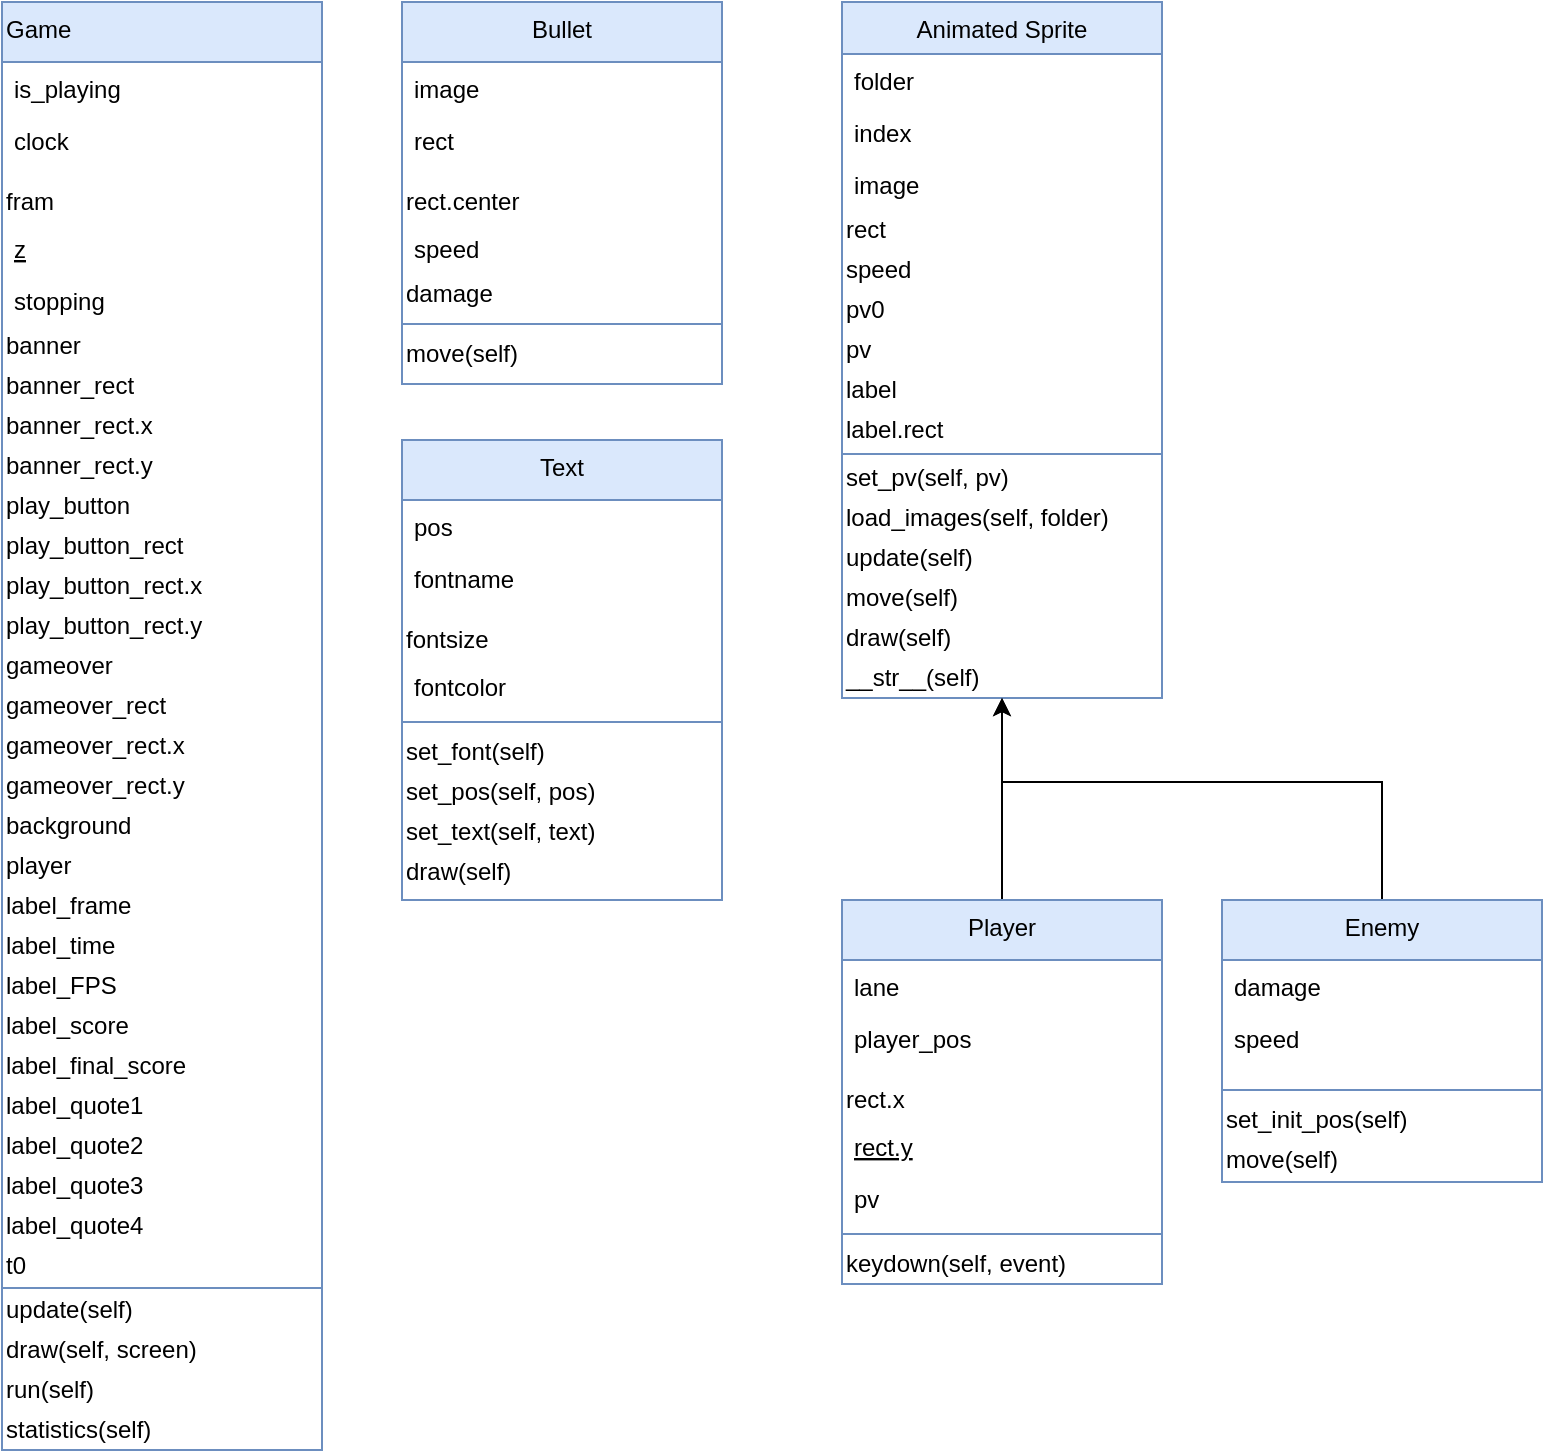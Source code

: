 <mxfile version="14.7.3" type="github">
  <diagram id="C5RBs43oDa-KdzZeNtuy" name="Page-1">
    <mxGraphModel dx="1238" dy="548" grid="1" gridSize="10" guides="1" tooltips="1" connect="1" arrows="1" fold="1" page="1" pageScale="1" pageWidth="827" pageHeight="1169" math="0" shadow="0">
      <root>
        <mxCell id="WIyWlLk6GJQsqaUBKTNV-0" />
        <mxCell id="WIyWlLk6GJQsqaUBKTNV-1" parent="WIyWlLk6GJQsqaUBKTNV-0" />
        <mxCell id="zkfFHV4jXpPFQw0GAbJ--0" value="Animated Sprite" style="swimlane;fontStyle=0;align=center;verticalAlign=top;childLayout=stackLayout;horizontal=1;startSize=26;horizontalStack=0;resizeParent=1;resizeLast=0;collapsible=1;marginBottom=0;rounded=0;shadow=0;strokeWidth=1;fillColor=#dae8fc;strokeColor=#6c8ebf;" parent="WIyWlLk6GJQsqaUBKTNV-1" vertex="1">
          <mxGeometry x="440" y="20" width="160" height="348" as="geometry">
            <mxRectangle x="230" y="140" width="160" height="26" as="alternateBounds" />
          </mxGeometry>
        </mxCell>
        <mxCell id="zkfFHV4jXpPFQw0GAbJ--1" value="folder" style="text;align=left;verticalAlign=top;spacingLeft=4;spacingRight=4;overflow=hidden;rotatable=0;points=[[0,0.5],[1,0.5]];portConstraint=eastwest;" parent="zkfFHV4jXpPFQw0GAbJ--0" vertex="1">
          <mxGeometry y="26" width="160" height="26" as="geometry" />
        </mxCell>
        <mxCell id="zkfFHV4jXpPFQw0GAbJ--2" value="index" style="text;align=left;verticalAlign=top;spacingLeft=4;spacingRight=4;overflow=hidden;rotatable=0;points=[[0,0.5],[1,0.5]];portConstraint=eastwest;rounded=0;shadow=0;html=0;" parent="zkfFHV4jXpPFQw0GAbJ--0" vertex="1">
          <mxGeometry y="52" width="160" height="26" as="geometry" />
        </mxCell>
        <mxCell id="zkfFHV4jXpPFQw0GAbJ--3" value="image" style="text;align=left;verticalAlign=top;spacingLeft=4;spacingRight=4;overflow=hidden;rotatable=0;points=[[0,0.5],[1,0.5]];portConstraint=eastwest;rounded=0;shadow=0;html=0;" parent="zkfFHV4jXpPFQw0GAbJ--0" vertex="1">
          <mxGeometry y="78" width="160" height="26" as="geometry" />
        </mxCell>
        <mxCell id="EvfvX-tzPyEWIJLofch1-0" value="rect" style="text;html=1;resizable=0;autosize=1;align=left;verticalAlign=middle;points=[];fillColor=none;strokeColor=none;rounded=0;" vertex="1" parent="zkfFHV4jXpPFQw0GAbJ--0">
          <mxGeometry y="104" width="160" height="20" as="geometry" />
        </mxCell>
        <mxCell id="EvfvX-tzPyEWIJLofch1-1" value="speed" style="text;html=1;resizable=0;autosize=1;align=left;verticalAlign=middle;points=[];fillColor=none;strokeColor=none;rounded=0;rotation=0;" vertex="1" parent="zkfFHV4jXpPFQw0GAbJ--0">
          <mxGeometry y="124" width="160" height="20" as="geometry" />
        </mxCell>
        <mxCell id="EvfvX-tzPyEWIJLofch1-2" value="pv0" style="text;html=1;resizable=0;autosize=1;align=left;verticalAlign=middle;points=[];fillColor=none;strokeColor=none;rounded=0;" vertex="1" parent="zkfFHV4jXpPFQw0GAbJ--0">
          <mxGeometry y="144" width="160" height="20" as="geometry" />
        </mxCell>
        <mxCell id="EvfvX-tzPyEWIJLofch1-3" value="pv" style="text;html=1;resizable=0;autosize=1;align=left;verticalAlign=middle;points=[];fillColor=none;strokeColor=none;rounded=0;" vertex="1" parent="zkfFHV4jXpPFQw0GAbJ--0">
          <mxGeometry y="164" width="160" height="20" as="geometry" />
        </mxCell>
        <mxCell id="EvfvX-tzPyEWIJLofch1-4" value="label" style="text;html=1;align=left;verticalAlign=middle;resizable=0;points=[];autosize=1;strokeColor=none;" vertex="1" parent="zkfFHV4jXpPFQw0GAbJ--0">
          <mxGeometry y="184" width="160" height="20" as="geometry" />
        </mxCell>
        <mxCell id="EvfvX-tzPyEWIJLofch1-5" value="label.rect" style="text;html=1;resizable=0;autosize=1;align=left;verticalAlign=middle;points=[];fillColor=none;strokeColor=none;rounded=0;" vertex="1" parent="zkfFHV4jXpPFQw0GAbJ--0">
          <mxGeometry y="204" width="160" height="20" as="geometry" />
        </mxCell>
        <mxCell id="zkfFHV4jXpPFQw0GAbJ--4" value="" style="line;html=1;strokeWidth=1;align=left;verticalAlign=middle;spacingTop=-1;spacingLeft=3;spacingRight=3;rotatable=0;labelPosition=right;points=[];portConstraint=eastwest;fillColor=#dae8fc;strokeColor=#6c8ebf;" parent="zkfFHV4jXpPFQw0GAbJ--0" vertex="1">
          <mxGeometry y="224" width="160" height="4" as="geometry" />
        </mxCell>
        <mxCell id="EvfvX-tzPyEWIJLofch1-6" value="set_pv(self, pv)" style="text;html=1;resizable=0;autosize=1;align=left;verticalAlign=middle;points=[];fillColor=none;strokeColor=none;rounded=0;" vertex="1" parent="zkfFHV4jXpPFQw0GAbJ--0">
          <mxGeometry y="228" width="160" height="20" as="geometry" />
        </mxCell>
        <mxCell id="EvfvX-tzPyEWIJLofch1-7" value="load_images(self, folder)" style="text;html=1;resizable=0;autosize=1;align=left;verticalAlign=middle;points=[];fillColor=none;strokeColor=none;rounded=0;" vertex="1" parent="zkfFHV4jXpPFQw0GAbJ--0">
          <mxGeometry y="248" width="160" height="20" as="geometry" />
        </mxCell>
        <mxCell id="EvfvX-tzPyEWIJLofch1-8" value="update(self)" style="text;html=1;resizable=0;autosize=1;align=left;verticalAlign=middle;points=[];fillColor=none;strokeColor=none;rounded=0;" vertex="1" parent="zkfFHV4jXpPFQw0GAbJ--0">
          <mxGeometry y="268" width="160" height="20" as="geometry" />
        </mxCell>
        <mxCell id="EvfvX-tzPyEWIJLofch1-9" value="move(self)" style="text;html=1;resizable=0;autosize=1;align=left;verticalAlign=middle;points=[];fillColor=none;strokeColor=none;rounded=0;" vertex="1" parent="zkfFHV4jXpPFQw0GAbJ--0">
          <mxGeometry y="288" width="160" height="20" as="geometry" />
        </mxCell>
        <mxCell id="EvfvX-tzPyEWIJLofch1-10" value="draw(self)" style="text;html=1;resizable=0;autosize=1;align=left;verticalAlign=middle;points=[];fillColor=none;strokeColor=none;rounded=0;" vertex="1" parent="zkfFHV4jXpPFQw0GAbJ--0">
          <mxGeometry y="308" width="160" height="20" as="geometry" />
        </mxCell>
        <mxCell id="EvfvX-tzPyEWIJLofch1-11" value="__str__(self)" style="text;html=1;resizable=0;autosize=1;align=left;verticalAlign=middle;points=[];fillColor=none;strokeColor=none;rounded=0;" vertex="1" parent="zkfFHV4jXpPFQw0GAbJ--0">
          <mxGeometry y="328" width="160" height="20" as="geometry" />
        </mxCell>
        <mxCell id="zkfFHV4jXpPFQw0GAbJ--6" value="Game" style="swimlane;fontStyle=0;align=left;verticalAlign=top;childLayout=stackLayout;horizontal=1;startSize=30;horizontalStack=0;resizeParent=1;resizeLast=0;collapsible=1;marginBottom=0;rounded=0;shadow=0;strokeWidth=1;swimlaneFillColor=none;fillColor=#dae8fc;strokeColor=#6c8ebf;" parent="WIyWlLk6GJQsqaUBKTNV-1" vertex="1">
          <mxGeometry x="20" y="20" width="160" height="724" as="geometry">
            <mxRectangle x="130" y="380" width="160" height="26" as="alternateBounds" />
          </mxGeometry>
        </mxCell>
        <mxCell id="zkfFHV4jXpPFQw0GAbJ--7" value="is_playing" style="text;align=left;verticalAlign=top;spacingLeft=4;spacingRight=4;overflow=hidden;rotatable=0;points=[[0,0.5],[1,0.5]];portConstraint=eastwest;" parent="zkfFHV4jXpPFQw0GAbJ--6" vertex="1">
          <mxGeometry y="30" width="160" height="26" as="geometry" />
        </mxCell>
        <mxCell id="zkfFHV4jXpPFQw0GAbJ--8" value="clock" style="text;align=left;verticalAlign=top;spacingLeft=4;spacingRight=4;overflow=hidden;rotatable=0;points=[[0,0.5],[1,0.5]];portConstraint=eastwest;rounded=0;shadow=0;html=0;" parent="zkfFHV4jXpPFQw0GAbJ--6" vertex="1">
          <mxGeometry y="56" width="160" height="34" as="geometry" />
        </mxCell>
        <mxCell id="E1siyjuTaNm7iV4Au7DL-0" value="fram" style="text;html=1;resizable=0;autosize=1;align=left;verticalAlign=middle;points=[];fillColor=none;strokeColor=none;rounded=0;" parent="zkfFHV4jXpPFQw0GAbJ--6" vertex="1">
          <mxGeometry y="90" width="160" height="20" as="geometry" />
        </mxCell>
        <mxCell id="zkfFHV4jXpPFQw0GAbJ--10" value="z" style="text;align=left;verticalAlign=top;spacingLeft=4;spacingRight=4;overflow=hidden;rotatable=0;points=[[0,0.5],[1,0.5]];portConstraint=eastwest;fontStyle=4" parent="zkfFHV4jXpPFQw0GAbJ--6" vertex="1">
          <mxGeometry y="110" width="160" height="26" as="geometry" />
        </mxCell>
        <mxCell id="zkfFHV4jXpPFQw0GAbJ--11" value="stopping" style="text;align=left;verticalAlign=top;spacingLeft=4;spacingRight=4;overflow=hidden;rotatable=0;points=[[0,0.5],[1,0.5]];portConstraint=eastwest;" parent="zkfFHV4jXpPFQw0GAbJ--6" vertex="1">
          <mxGeometry y="136" width="160" height="26" as="geometry" />
        </mxCell>
        <mxCell id="E1siyjuTaNm7iV4Au7DL-1" value="banner" style="text;html=1;resizable=0;autosize=1;align=left;verticalAlign=middle;points=[];fillColor=none;strokeColor=none;rounded=0;" parent="zkfFHV4jXpPFQw0GAbJ--6" vertex="1">
          <mxGeometry y="162" width="160" height="20" as="geometry" />
        </mxCell>
        <mxCell id="E1siyjuTaNm7iV4Au7DL-2" value="banner_rect" style="text;html=1;resizable=0;autosize=1;align=left;verticalAlign=middle;points=[];fillColor=none;strokeColor=none;rounded=0;" parent="zkfFHV4jXpPFQw0GAbJ--6" vertex="1">
          <mxGeometry y="182" width="160" height="20" as="geometry" />
        </mxCell>
        <mxCell id="E1siyjuTaNm7iV4Au7DL-3" value="banner_rect.x" style="text;html=1;resizable=0;autosize=1;align=left;verticalAlign=middle;points=[];fillColor=none;strokeColor=none;rounded=0;" parent="zkfFHV4jXpPFQw0GAbJ--6" vertex="1">
          <mxGeometry y="202" width="160" height="20" as="geometry" />
        </mxCell>
        <mxCell id="EvfvX-tzPyEWIJLofch1-15" value="banner_rect.y" style="text;html=1;resizable=0;autosize=1;align=left;verticalAlign=middle;points=[];fillColor=none;strokeColor=none;rounded=0;" vertex="1" parent="zkfFHV4jXpPFQw0GAbJ--6">
          <mxGeometry y="222" width="160" height="20" as="geometry" />
        </mxCell>
        <mxCell id="EvfvX-tzPyEWIJLofch1-16" value="play_button" style="text;html=1;resizable=0;autosize=1;align=left;verticalAlign=middle;points=[];fillColor=none;strokeColor=none;rounded=0;" vertex="1" parent="zkfFHV4jXpPFQw0GAbJ--6">
          <mxGeometry y="242" width="160" height="20" as="geometry" />
        </mxCell>
        <mxCell id="EvfvX-tzPyEWIJLofch1-17" value="play_button_rect" style="text;html=1;resizable=0;autosize=1;align=left;verticalAlign=middle;points=[];fillColor=none;strokeColor=none;rounded=0;" vertex="1" parent="zkfFHV4jXpPFQw0GAbJ--6">
          <mxGeometry y="262" width="160" height="20" as="geometry" />
        </mxCell>
        <mxCell id="EvfvX-tzPyEWIJLofch1-18" value="play_button_rect.x" style="text;html=1;resizable=0;autosize=1;align=left;verticalAlign=middle;points=[];fillColor=none;strokeColor=none;rounded=0;" vertex="1" parent="zkfFHV4jXpPFQw0GAbJ--6">
          <mxGeometry y="282" width="160" height="20" as="geometry" />
        </mxCell>
        <mxCell id="EvfvX-tzPyEWIJLofch1-19" value="play_button_rect.y" style="text;html=1;resizable=0;autosize=1;align=left;verticalAlign=middle;points=[];fillColor=none;strokeColor=none;rounded=0;" vertex="1" parent="zkfFHV4jXpPFQw0GAbJ--6">
          <mxGeometry y="302" width="160" height="20" as="geometry" />
        </mxCell>
        <mxCell id="EvfvX-tzPyEWIJLofch1-20" value="gameover" style="text;html=1;resizable=0;autosize=1;align=left;verticalAlign=middle;points=[];fillColor=none;strokeColor=none;rounded=0;" vertex="1" parent="zkfFHV4jXpPFQw0GAbJ--6">
          <mxGeometry y="322" width="160" height="20" as="geometry" />
        </mxCell>
        <mxCell id="EvfvX-tzPyEWIJLofch1-21" value="gameover_rect" style="text;html=1;resizable=0;autosize=1;align=left;verticalAlign=middle;points=[];fillColor=none;strokeColor=none;rounded=0;" vertex="1" parent="zkfFHV4jXpPFQw0GAbJ--6">
          <mxGeometry y="342" width="160" height="20" as="geometry" />
        </mxCell>
        <mxCell id="EvfvX-tzPyEWIJLofch1-22" value="gameover_rect.x" style="text;html=1;resizable=0;autosize=1;align=left;verticalAlign=middle;points=[];fillColor=none;strokeColor=none;rounded=0;" vertex="1" parent="zkfFHV4jXpPFQw0GAbJ--6">
          <mxGeometry y="362" width="160" height="20" as="geometry" />
        </mxCell>
        <mxCell id="EvfvX-tzPyEWIJLofch1-23" value="gameover_rect.y" style="text;html=1;resizable=0;autosize=1;align=left;verticalAlign=middle;points=[];fillColor=none;strokeColor=none;rounded=0;" vertex="1" parent="zkfFHV4jXpPFQw0GAbJ--6">
          <mxGeometry y="382" width="160" height="20" as="geometry" />
        </mxCell>
        <mxCell id="EvfvX-tzPyEWIJLofch1-24" value="background" style="text;html=1;resizable=0;autosize=1;align=left;verticalAlign=middle;points=[];fillColor=none;strokeColor=none;rounded=0;" vertex="1" parent="zkfFHV4jXpPFQw0GAbJ--6">
          <mxGeometry y="402" width="160" height="20" as="geometry" />
        </mxCell>
        <mxCell id="EvfvX-tzPyEWIJLofch1-25" value="player" style="text;html=1;resizable=0;autosize=1;align=left;verticalAlign=middle;points=[];fillColor=none;strokeColor=none;rounded=0;" vertex="1" parent="zkfFHV4jXpPFQw0GAbJ--6">
          <mxGeometry y="422" width="160" height="20" as="geometry" />
        </mxCell>
        <mxCell id="EvfvX-tzPyEWIJLofch1-26" value="label_frame" style="text;html=1;resizable=0;autosize=1;align=left;verticalAlign=middle;points=[];fillColor=none;strokeColor=none;rounded=0;" vertex="1" parent="zkfFHV4jXpPFQw0GAbJ--6">
          <mxGeometry y="442" width="160" height="20" as="geometry" />
        </mxCell>
        <mxCell id="EvfvX-tzPyEWIJLofch1-27" value="label_time" style="text;html=1;resizable=0;autosize=1;align=left;verticalAlign=middle;points=[];fillColor=none;strokeColor=none;rounded=0;" vertex="1" parent="zkfFHV4jXpPFQw0GAbJ--6">
          <mxGeometry y="462" width="160" height="20" as="geometry" />
        </mxCell>
        <mxCell id="EvfvX-tzPyEWIJLofch1-28" value="label_FPS" style="text;html=1;resizable=0;autosize=1;align=left;verticalAlign=middle;points=[];fillColor=none;strokeColor=none;rounded=0;" vertex="1" parent="zkfFHV4jXpPFQw0GAbJ--6">
          <mxGeometry y="482" width="160" height="20" as="geometry" />
        </mxCell>
        <mxCell id="EvfvX-tzPyEWIJLofch1-29" value="label_score" style="text;html=1;resizable=0;autosize=1;align=left;verticalAlign=middle;points=[];fillColor=none;strokeColor=none;rounded=0;" vertex="1" parent="zkfFHV4jXpPFQw0GAbJ--6">
          <mxGeometry y="502" width="160" height="20" as="geometry" />
        </mxCell>
        <mxCell id="EvfvX-tzPyEWIJLofch1-30" value="label_final_score" style="text;html=1;resizable=0;autosize=1;align=left;verticalAlign=middle;points=[];fillColor=none;strokeColor=none;rounded=0;" vertex="1" parent="zkfFHV4jXpPFQw0GAbJ--6">
          <mxGeometry y="522" width="160" height="20" as="geometry" />
        </mxCell>
        <mxCell id="EvfvX-tzPyEWIJLofch1-31" value="label_quote1" style="text;html=1;resizable=0;autosize=1;align=left;verticalAlign=middle;points=[];fillColor=none;strokeColor=none;rounded=0;" vertex="1" parent="zkfFHV4jXpPFQw0GAbJ--6">
          <mxGeometry y="542" width="160" height="20" as="geometry" />
        </mxCell>
        <mxCell id="EvfvX-tzPyEWIJLofch1-32" value="label_quote2" style="text;html=1;resizable=0;autosize=1;align=left;verticalAlign=middle;points=[];fillColor=none;strokeColor=none;rounded=0;" vertex="1" parent="zkfFHV4jXpPFQw0GAbJ--6">
          <mxGeometry y="562" width="160" height="20" as="geometry" />
        </mxCell>
        <mxCell id="EvfvX-tzPyEWIJLofch1-33" value="label_quote3" style="text;html=1;resizable=0;autosize=1;align=left;verticalAlign=middle;points=[];fillColor=none;strokeColor=none;rounded=0;" vertex="1" parent="zkfFHV4jXpPFQw0GAbJ--6">
          <mxGeometry y="582" width="160" height="20" as="geometry" />
        </mxCell>
        <mxCell id="EvfvX-tzPyEWIJLofch1-34" value="label_quote4" style="text;html=1;resizable=0;autosize=1;align=left;verticalAlign=middle;points=[];fillColor=none;strokeColor=none;rounded=0;" vertex="1" parent="zkfFHV4jXpPFQw0GAbJ--6">
          <mxGeometry y="602" width="160" height="20" as="geometry" />
        </mxCell>
        <mxCell id="EvfvX-tzPyEWIJLofch1-35" value="t0" style="text;html=1;resizable=0;autosize=1;align=left;verticalAlign=middle;points=[];fillColor=none;strokeColor=none;rounded=0;" vertex="1" parent="zkfFHV4jXpPFQw0GAbJ--6">
          <mxGeometry y="622" width="160" height="20" as="geometry" />
        </mxCell>
        <mxCell id="zkfFHV4jXpPFQw0GAbJ--9" value="" style="line;html=1;strokeWidth=1;align=left;verticalAlign=middle;spacingTop=-1;spacingLeft=3;spacingRight=3;rotatable=0;labelPosition=right;points=[];portConstraint=eastwest;fillColor=#dae8fc;strokeColor=#6c8ebf;" parent="zkfFHV4jXpPFQw0GAbJ--6" vertex="1">
          <mxGeometry y="642" width="160" height="2" as="geometry" />
        </mxCell>
        <mxCell id="EvfvX-tzPyEWIJLofch1-36" value="update(self)" style="text;html=1;resizable=0;autosize=1;align=left;verticalAlign=middle;points=[];fillColor=none;strokeColor=none;rounded=0;" vertex="1" parent="zkfFHV4jXpPFQw0GAbJ--6">
          <mxGeometry y="644" width="160" height="20" as="geometry" />
        </mxCell>
        <mxCell id="EvfvX-tzPyEWIJLofch1-37" value="draw(self, screen)" style="text;html=1;resizable=0;autosize=1;align=left;verticalAlign=middle;points=[];fillColor=none;strokeColor=none;rounded=0;" vertex="1" parent="zkfFHV4jXpPFQw0GAbJ--6">
          <mxGeometry y="664" width="160" height="20" as="geometry" />
        </mxCell>
        <mxCell id="EvfvX-tzPyEWIJLofch1-38" value="run(self)" style="text;html=1;resizable=0;autosize=1;align=left;verticalAlign=middle;points=[];fillColor=none;strokeColor=none;rounded=0;" vertex="1" parent="zkfFHV4jXpPFQw0GAbJ--6">
          <mxGeometry y="684" width="160" height="20" as="geometry" />
        </mxCell>
        <mxCell id="EvfvX-tzPyEWIJLofch1-39" value="statistics(self)" style="text;html=1;resizable=0;autosize=1;align=left;verticalAlign=middle;points=[];fillColor=none;strokeColor=none;rounded=0;" vertex="1" parent="zkfFHV4jXpPFQw0GAbJ--6">
          <mxGeometry y="704" width="160" height="20" as="geometry" />
        </mxCell>
        <mxCell id="EvfvX-tzPyEWIJLofch1-14" style="edgeStyle=orthogonalEdgeStyle;rounded=0;orthogonalLoop=1;jettySize=auto;html=1;" edge="1" parent="WIyWlLk6GJQsqaUBKTNV-1" source="E1siyjuTaNm7iV4Au7DL-7" target="zkfFHV4jXpPFQw0GAbJ--0">
          <mxGeometry relative="1" as="geometry">
            <Array as="points">
              <mxPoint x="710" y="410" />
              <mxPoint x="520" y="410" />
            </Array>
          </mxGeometry>
        </mxCell>
        <mxCell id="E1siyjuTaNm7iV4Au7DL-7" value="Enemy" style="swimlane;fontStyle=0;align=center;verticalAlign=top;childLayout=stackLayout;horizontal=1;startSize=30;horizontalStack=0;resizeParent=1;resizeLast=0;collapsible=1;marginBottom=0;rounded=0;shadow=0;strokeWidth=1;swimlaneFillColor=none;fillColor=#dae8fc;strokeColor=#6c8ebf;" parent="WIyWlLk6GJQsqaUBKTNV-1" vertex="1">
          <mxGeometry x="630" y="469" width="160" height="141" as="geometry">
            <mxRectangle x="130" y="380" width="160" height="26" as="alternateBounds" />
          </mxGeometry>
        </mxCell>
        <mxCell id="E1siyjuTaNm7iV4Au7DL-8" value="damage" style="text;align=left;verticalAlign=top;spacingLeft=4;spacingRight=4;overflow=hidden;rotatable=0;points=[[0,0.5],[1,0.5]];portConstraint=eastwest;" parent="E1siyjuTaNm7iV4Au7DL-7" vertex="1">
          <mxGeometry y="30" width="160" height="26" as="geometry" />
        </mxCell>
        <mxCell id="E1siyjuTaNm7iV4Au7DL-9" value="speed" style="text;align=left;verticalAlign=top;spacingLeft=4;spacingRight=4;overflow=hidden;rotatable=0;points=[[0,0.5],[1,0.5]];portConstraint=eastwest;rounded=0;shadow=0;html=0;" parent="E1siyjuTaNm7iV4Au7DL-7" vertex="1">
          <mxGeometry y="56" width="160" height="34" as="geometry" />
        </mxCell>
        <mxCell id="E1siyjuTaNm7iV4Au7DL-16" value="" style="line;html=1;strokeWidth=1;align=left;verticalAlign=middle;spacingTop=-1;spacingLeft=3;spacingRight=3;rotatable=0;labelPosition=right;points=[];portConstraint=eastwest;fillColor=#dae8fc;strokeColor=#6c8ebf;" parent="E1siyjuTaNm7iV4Au7DL-7" vertex="1">
          <mxGeometry y="90" width="160" height="10" as="geometry" />
        </mxCell>
        <mxCell id="E1siyjuTaNm7iV4Au7DL-17" value="set_init_pos(self)" style="text;html=1;resizable=0;autosize=1;align=left;verticalAlign=middle;points=[];fillColor=none;strokeColor=none;rounded=0;" parent="E1siyjuTaNm7iV4Au7DL-7" vertex="1">
          <mxGeometry y="100" width="160" height="20" as="geometry" />
        </mxCell>
        <mxCell id="E1siyjuTaNm7iV4Au7DL-18" value="move(self)" style="text;html=1;resizable=0;autosize=1;align=left;verticalAlign=middle;points=[];fillColor=none;strokeColor=none;rounded=0;" parent="E1siyjuTaNm7iV4Au7DL-7" vertex="1">
          <mxGeometry y="120" width="160" height="20" as="geometry" />
        </mxCell>
        <mxCell id="EvfvX-tzPyEWIJLofch1-13" style="edgeStyle=orthogonalEdgeStyle;rounded=0;orthogonalLoop=1;jettySize=auto;html=1;" edge="1" parent="WIyWlLk6GJQsqaUBKTNV-1" source="E1siyjuTaNm7iV4Au7DL-34" target="zkfFHV4jXpPFQw0GAbJ--0">
          <mxGeometry relative="1" as="geometry" />
        </mxCell>
        <mxCell id="E1siyjuTaNm7iV4Au7DL-34" value="Player" style="swimlane;fontStyle=0;align=center;verticalAlign=top;childLayout=stackLayout;horizontal=1;startSize=30;horizontalStack=0;resizeParent=1;resizeLast=0;collapsible=1;marginBottom=0;rounded=0;shadow=0;strokeWidth=1;swimlaneFillColor=none;fillColor=#dae8fc;strokeColor=#6c8ebf;" parent="WIyWlLk6GJQsqaUBKTNV-1" vertex="1">
          <mxGeometry x="440" y="469" width="160" height="192" as="geometry">
            <mxRectangle x="130" y="380" width="160" height="26" as="alternateBounds" />
          </mxGeometry>
        </mxCell>
        <mxCell id="E1siyjuTaNm7iV4Au7DL-35" value="lane" style="text;align=left;verticalAlign=top;spacingLeft=4;spacingRight=4;overflow=hidden;rotatable=0;points=[[0,0.5],[1,0.5]];portConstraint=eastwest;" parent="E1siyjuTaNm7iV4Au7DL-34" vertex="1">
          <mxGeometry y="30" width="160" height="26" as="geometry" />
        </mxCell>
        <mxCell id="E1siyjuTaNm7iV4Au7DL-36" value="player_pos" style="text;align=left;verticalAlign=top;spacingLeft=4;spacingRight=4;overflow=hidden;rotatable=0;points=[[0,0.5],[1,0.5]];portConstraint=eastwest;rounded=0;shadow=0;html=0;" parent="E1siyjuTaNm7iV4Au7DL-34" vertex="1">
          <mxGeometry y="56" width="160" height="34" as="geometry" />
        </mxCell>
        <mxCell id="E1siyjuTaNm7iV4Au7DL-37" value="rect.x" style="text;html=1;resizable=0;autosize=1;align=left;verticalAlign=middle;points=[];fillColor=none;strokeColor=none;rounded=0;" parent="E1siyjuTaNm7iV4Au7DL-34" vertex="1">
          <mxGeometry y="90" width="160" height="20" as="geometry" />
        </mxCell>
        <mxCell id="E1siyjuTaNm7iV4Au7DL-38" value="rect.y" style="text;align=left;verticalAlign=top;spacingLeft=4;spacingRight=4;overflow=hidden;rotatable=0;points=[[0,0.5],[1,0.5]];portConstraint=eastwest;fontStyle=4" parent="E1siyjuTaNm7iV4Au7DL-34" vertex="1">
          <mxGeometry y="110" width="160" height="26" as="geometry" />
        </mxCell>
        <mxCell id="E1siyjuTaNm7iV4Au7DL-39" value="pv" style="text;align=left;verticalAlign=top;spacingLeft=4;spacingRight=4;overflow=hidden;rotatable=0;points=[[0,0.5],[1,0.5]];portConstraint=eastwest;" parent="E1siyjuTaNm7iV4Au7DL-34" vertex="1">
          <mxGeometry y="136" width="160" height="26" as="geometry" />
        </mxCell>
        <mxCell id="E1siyjuTaNm7iV4Au7DL-43" value="" style="line;html=1;strokeWidth=1;align=left;verticalAlign=middle;spacingTop=-1;spacingLeft=3;spacingRight=3;rotatable=0;labelPosition=right;points=[];portConstraint=eastwest;fillColor=#dae8fc;strokeColor=#6c8ebf;" parent="E1siyjuTaNm7iV4Au7DL-34" vertex="1">
          <mxGeometry y="162" width="160" height="10" as="geometry" />
        </mxCell>
        <mxCell id="E1siyjuTaNm7iV4Au7DL-44" value="keydown(self, event)" style="text;html=1;resizable=0;autosize=1;align=left;verticalAlign=middle;points=[];fillColor=none;strokeColor=none;rounded=0;" parent="E1siyjuTaNm7iV4Au7DL-34" vertex="1">
          <mxGeometry y="172" width="160" height="20" as="geometry" />
        </mxCell>
        <mxCell id="E1siyjuTaNm7iV4Au7DL-48" value="Bullet" style="swimlane;fontStyle=0;align=center;verticalAlign=top;childLayout=stackLayout;horizontal=1;startSize=30;horizontalStack=0;resizeParent=1;resizeLast=0;collapsible=1;marginBottom=0;rounded=0;shadow=0;strokeWidth=1;swimlaneFillColor=none;fillColor=#dae8fc;strokeColor=#6c8ebf;" parent="WIyWlLk6GJQsqaUBKTNV-1" vertex="1">
          <mxGeometry x="220" y="20" width="160" height="191" as="geometry">
            <mxRectangle x="130" y="380" width="160" height="26" as="alternateBounds" />
          </mxGeometry>
        </mxCell>
        <mxCell id="E1siyjuTaNm7iV4Au7DL-49" value="image" style="text;align=left;verticalAlign=top;spacingLeft=4;spacingRight=4;overflow=hidden;rotatable=0;points=[[0,0.5],[1,0.5]];portConstraint=eastwest;" parent="E1siyjuTaNm7iV4Au7DL-48" vertex="1">
          <mxGeometry y="30" width="160" height="26" as="geometry" />
        </mxCell>
        <mxCell id="E1siyjuTaNm7iV4Au7DL-50" value="rect" style="text;align=left;verticalAlign=top;spacingLeft=4;spacingRight=4;overflow=hidden;rotatable=0;points=[[0,0.5],[1,0.5]];portConstraint=eastwest;rounded=0;shadow=0;html=0;" parent="E1siyjuTaNm7iV4Au7DL-48" vertex="1">
          <mxGeometry y="56" width="160" height="34" as="geometry" />
        </mxCell>
        <mxCell id="E1siyjuTaNm7iV4Au7DL-51" value="rect.center" style="text;html=1;resizable=0;autosize=1;align=left;verticalAlign=middle;points=[];fillColor=none;strokeColor=none;rounded=0;" parent="E1siyjuTaNm7iV4Au7DL-48" vertex="1">
          <mxGeometry y="90" width="160" height="20" as="geometry" />
        </mxCell>
        <mxCell id="E1siyjuTaNm7iV4Au7DL-53" value="speed" style="text;align=left;verticalAlign=top;spacingLeft=4;spacingRight=4;overflow=hidden;rotatable=0;points=[[0,0.5],[1,0.5]];portConstraint=eastwest;" parent="E1siyjuTaNm7iV4Au7DL-48" vertex="1">
          <mxGeometry y="110" width="160" height="26" as="geometry" />
        </mxCell>
        <mxCell id="E1siyjuTaNm7iV4Au7DL-54" value="damage" style="text;html=1;resizable=0;autosize=1;align=left;verticalAlign=middle;points=[];fillColor=none;strokeColor=none;rounded=0;" parent="E1siyjuTaNm7iV4Au7DL-48" vertex="1">
          <mxGeometry y="136" width="160" height="20" as="geometry" />
        </mxCell>
        <mxCell id="E1siyjuTaNm7iV4Au7DL-56" value="" style="line;html=1;strokeWidth=1;align=left;verticalAlign=middle;spacingTop=-1;spacingLeft=3;spacingRight=3;rotatable=0;labelPosition=right;points=[];portConstraint=eastwest;fillColor=#dae8fc;strokeColor=#6c8ebf;" parent="E1siyjuTaNm7iV4Au7DL-48" vertex="1">
          <mxGeometry y="156" width="160" height="10" as="geometry" />
        </mxCell>
        <mxCell id="E1siyjuTaNm7iV4Au7DL-57" value="move(self)" style="text;html=1;resizable=0;autosize=1;align=left;verticalAlign=middle;points=[];fillColor=none;strokeColor=none;rounded=0;" parent="E1siyjuTaNm7iV4Au7DL-48" vertex="1">
          <mxGeometry y="166" width="160" height="20" as="geometry" />
        </mxCell>
        <mxCell id="EvfvX-tzPyEWIJLofch1-42" value="Text" style="swimlane;fontStyle=0;align=center;verticalAlign=top;childLayout=stackLayout;horizontal=1;startSize=30;horizontalStack=0;resizeParent=1;resizeLast=0;collapsible=1;marginBottom=0;rounded=0;shadow=0;strokeWidth=1;swimlaneFillColor=none;fillColor=#dae8fc;strokeColor=#6c8ebf;" vertex="1" parent="WIyWlLk6GJQsqaUBKTNV-1">
          <mxGeometry x="220" y="239" width="160" height="230" as="geometry">
            <mxRectangle x="130" y="380" width="160" height="26" as="alternateBounds" />
          </mxGeometry>
        </mxCell>
        <mxCell id="EvfvX-tzPyEWIJLofch1-43" value="pos" style="text;align=left;verticalAlign=top;spacingLeft=4;spacingRight=4;overflow=hidden;rotatable=0;points=[[0,0.5],[1,0.5]];portConstraint=eastwest;" vertex="1" parent="EvfvX-tzPyEWIJLofch1-42">
          <mxGeometry y="30" width="160" height="26" as="geometry" />
        </mxCell>
        <mxCell id="EvfvX-tzPyEWIJLofch1-44" value="fontname" style="text;align=left;verticalAlign=top;spacingLeft=4;spacingRight=4;overflow=hidden;rotatable=0;points=[[0,0.5],[1,0.5]];portConstraint=eastwest;rounded=0;shadow=0;html=0;" vertex="1" parent="EvfvX-tzPyEWIJLofch1-42">
          <mxGeometry y="56" width="160" height="34" as="geometry" />
        </mxCell>
        <mxCell id="EvfvX-tzPyEWIJLofch1-45" value="fontsize" style="text;html=1;resizable=0;autosize=1;align=left;verticalAlign=middle;points=[];fillColor=none;strokeColor=none;rounded=0;" vertex="1" parent="EvfvX-tzPyEWIJLofch1-42">
          <mxGeometry y="90" width="160" height="20" as="geometry" />
        </mxCell>
        <mxCell id="EvfvX-tzPyEWIJLofch1-46" value="fontcolor" style="text;align=left;verticalAlign=top;spacingLeft=4;spacingRight=4;overflow=hidden;rotatable=0;points=[[0,0.5],[1,0.5]];portConstraint=eastwest;" vertex="1" parent="EvfvX-tzPyEWIJLofch1-42">
          <mxGeometry y="110" width="160" height="26" as="geometry" />
        </mxCell>
        <mxCell id="EvfvX-tzPyEWIJLofch1-48" value="" style="line;html=1;strokeWidth=1;align=left;verticalAlign=middle;spacingTop=-1;spacingLeft=3;spacingRight=3;rotatable=0;labelPosition=right;points=[];portConstraint=eastwest;fillColor=#dae8fc;strokeColor=#6c8ebf;" vertex="1" parent="EvfvX-tzPyEWIJLofch1-42">
          <mxGeometry y="136" width="160" height="10" as="geometry" />
        </mxCell>
        <mxCell id="EvfvX-tzPyEWIJLofch1-49" value="set_font(self)" style="text;html=1;resizable=0;autosize=1;align=left;verticalAlign=middle;points=[];fillColor=none;strokeColor=none;rounded=0;" vertex="1" parent="EvfvX-tzPyEWIJLofch1-42">
          <mxGeometry y="146" width="160" height="20" as="geometry" />
        </mxCell>
        <mxCell id="EvfvX-tzPyEWIJLofch1-50" value="set_pos(self, pos)" style="text;html=1;resizable=0;autosize=1;align=left;verticalAlign=middle;points=[];fillColor=none;strokeColor=none;rounded=0;" vertex="1" parent="EvfvX-tzPyEWIJLofch1-42">
          <mxGeometry y="166" width="160" height="20" as="geometry" />
        </mxCell>
        <mxCell id="EvfvX-tzPyEWIJLofch1-51" value="set_text(self, text)" style="text;html=1;resizable=0;autosize=1;align=left;verticalAlign=middle;points=[];fillColor=none;strokeColor=none;rounded=0;" vertex="1" parent="EvfvX-tzPyEWIJLofch1-42">
          <mxGeometry y="186" width="160" height="20" as="geometry" />
        </mxCell>
        <mxCell id="EvfvX-tzPyEWIJLofch1-52" value="draw(self)" style="text;html=1;resizable=0;autosize=1;align=left;verticalAlign=middle;points=[];fillColor=none;strokeColor=none;rounded=0;" vertex="1" parent="EvfvX-tzPyEWIJLofch1-42">
          <mxGeometry y="206" width="160" height="20" as="geometry" />
        </mxCell>
      </root>
    </mxGraphModel>
  </diagram>
</mxfile>
